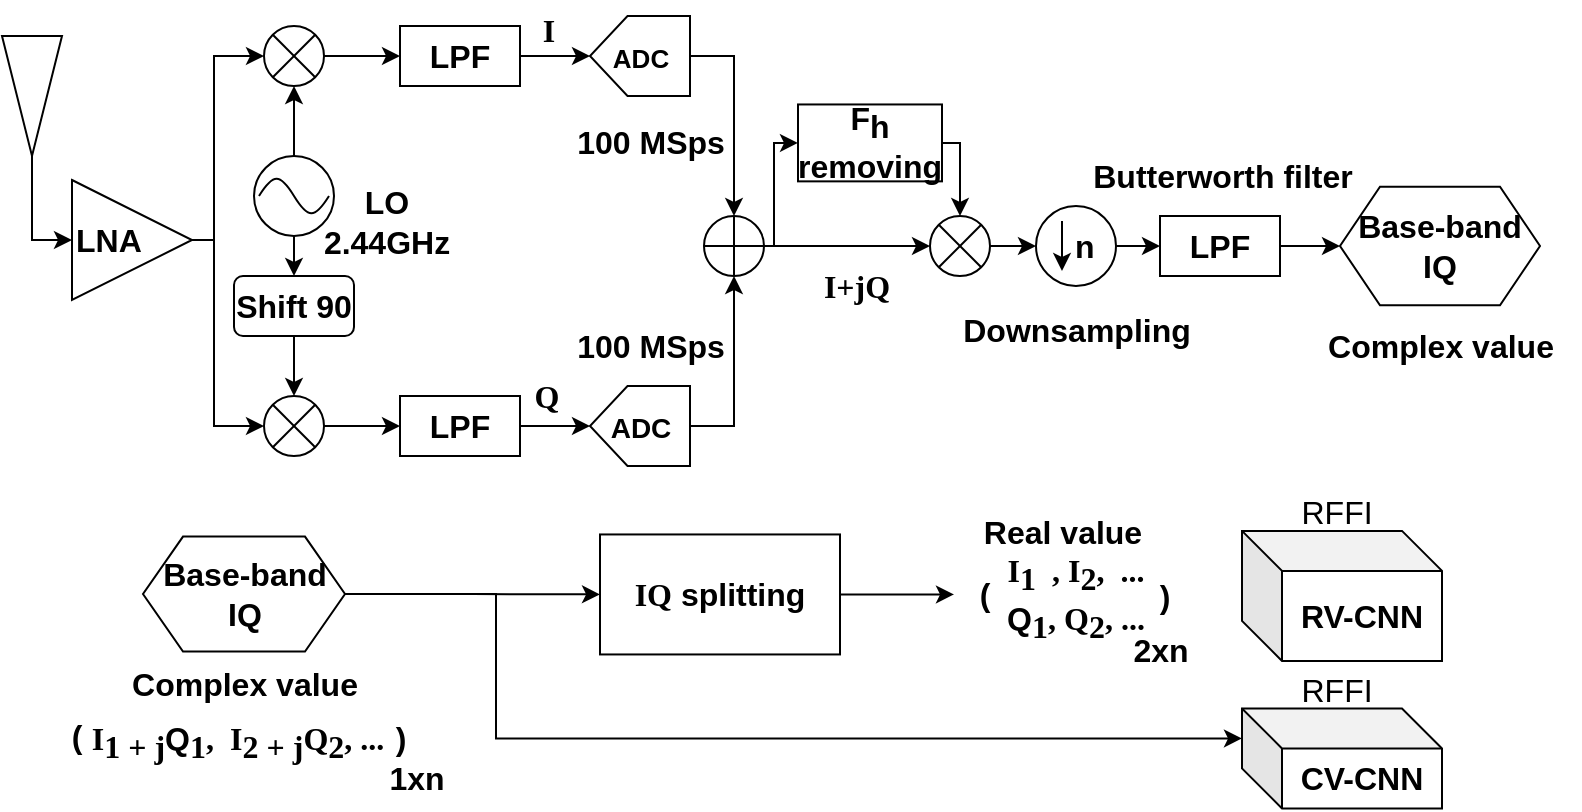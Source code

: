 <mxfile version="23.1.2" type="github">
  <diagram name="Page-1" id="2YBvvXClWsGukQMizWep">
    <mxGraphModel dx="1186" dy="660" grid="1" gridSize="10" guides="1" tooltips="1" connect="1" arrows="1" fold="1" page="1" pageScale="1" pageWidth="850" pageHeight="1100" math="0" shadow="0">
      <root>
        <mxCell id="0" />
        <mxCell id="1" parent="0" />
        <mxCell id="MCohfSdGYtcVFteW_mZE-78" style="edgeStyle=orthogonalEdgeStyle;rounded=0;orthogonalLoop=1;jettySize=auto;html=1;exitX=1;exitY=0.5;exitDx=0;exitDy=0;entryX=0;entryY=0.5;entryDx=0;entryDy=0;fontSize=16;fontStyle=1" parent="1" source="MCohfSdGYtcVFteW_mZE-2" target="MCohfSdGYtcVFteW_mZE-4" edge="1">
          <mxGeometry relative="1" as="geometry" />
        </mxCell>
        <mxCell id="MCohfSdGYtcVFteW_mZE-2" value="" style="triangle;whiteSpace=wrap;html=1;rotation=90;fontSize=16;fontStyle=1" parent="1" vertex="1">
          <mxGeometry x="-12" y="275" width="60" height="30" as="geometry" />
        </mxCell>
        <mxCell id="MCohfSdGYtcVFteW_mZE-27" style="edgeStyle=orthogonalEdgeStyle;rounded=0;orthogonalLoop=1;jettySize=auto;html=1;exitX=1;exitY=0.5;exitDx=0;exitDy=0;entryX=0;entryY=0.5;entryDx=0;entryDy=0;fontSize=16;fontStyle=1" parent="1" source="MCohfSdGYtcVFteW_mZE-4" target="MCohfSdGYtcVFteW_mZE-12" edge="1">
          <mxGeometry relative="1" as="geometry">
            <mxPoint x="96" y="390" as="targetPoint" />
            <Array as="points">
              <mxPoint x="109" y="362" />
              <mxPoint x="109" y="455" />
            </Array>
          </mxGeometry>
        </mxCell>
        <mxCell id="MCohfSdGYtcVFteW_mZE-75" style="edgeStyle=orthogonalEdgeStyle;rounded=0;orthogonalLoop=1;jettySize=auto;html=1;exitX=1;exitY=0.5;exitDx=0;exitDy=0;entryX=0;entryY=0.5;entryDx=0;entryDy=0;fontSize=16;fontStyle=1" parent="1" source="MCohfSdGYtcVFteW_mZE-4" target="MCohfSdGYtcVFteW_mZE-6" edge="1">
          <mxGeometry relative="1" as="geometry">
            <Array as="points">
              <mxPoint x="109" y="362" />
              <mxPoint x="109" y="270" />
            </Array>
          </mxGeometry>
        </mxCell>
        <mxCell id="MCohfSdGYtcVFteW_mZE-4" value="&lt;font style=&quot;font-size: 16px;&quot;&gt;LNA&lt;/font&gt;" style="triangle;whiteSpace=wrap;html=1;align=left;fontSize=16;fontStyle=1" parent="1" vertex="1">
          <mxGeometry x="38" y="332" width="60" height="60" as="geometry" />
        </mxCell>
        <mxCell id="MCohfSdGYtcVFteW_mZE-10" value="" style="group;fontSize=16;fontStyle=1" parent="1" vertex="1" connectable="0">
          <mxGeometry x="134" y="255" width="30" height="30" as="geometry" />
        </mxCell>
        <mxCell id="MCohfSdGYtcVFteW_mZE-6" value="" style="ellipse;whiteSpace=wrap;html=1;aspect=fixed;fontSize=16;fontStyle=1" parent="MCohfSdGYtcVFteW_mZE-10" vertex="1">
          <mxGeometry width="30" height="30" as="geometry" />
        </mxCell>
        <mxCell id="MCohfSdGYtcVFteW_mZE-8" style="edgeStyle=none;rounded=0;orthogonalLoop=1;jettySize=auto;html=1;exitX=0;exitY=0;exitDx=0;exitDy=0;entryX=1;entryY=1;entryDx=0;entryDy=0;endArrow=none;endFill=0;fontSize=16;fontStyle=1" parent="MCohfSdGYtcVFteW_mZE-10" source="MCohfSdGYtcVFteW_mZE-6" target="MCohfSdGYtcVFteW_mZE-6" edge="1">
          <mxGeometry relative="1" as="geometry" />
        </mxCell>
        <mxCell id="MCohfSdGYtcVFteW_mZE-9" style="edgeStyle=none;rounded=0;orthogonalLoop=1;jettySize=auto;html=1;exitX=1;exitY=0;exitDx=0;exitDy=0;entryX=0;entryY=1;entryDx=0;entryDy=0;endArrow=none;endFill=0;fontSize=16;fontStyle=1" parent="MCohfSdGYtcVFteW_mZE-10" source="MCohfSdGYtcVFteW_mZE-6" target="MCohfSdGYtcVFteW_mZE-6" edge="1">
          <mxGeometry relative="1" as="geometry" />
        </mxCell>
        <mxCell id="MCohfSdGYtcVFteW_mZE-11" value="" style="group;fontSize=16;fontStyle=1" parent="1" vertex="1" connectable="0">
          <mxGeometry x="134" y="440" width="30" height="30" as="geometry" />
        </mxCell>
        <mxCell id="MCohfSdGYtcVFteW_mZE-12" value="" style="ellipse;whiteSpace=wrap;html=1;aspect=fixed;fontSize=16;fontStyle=1" parent="MCohfSdGYtcVFteW_mZE-11" vertex="1">
          <mxGeometry width="30" height="30" as="geometry" />
        </mxCell>
        <mxCell id="MCohfSdGYtcVFteW_mZE-13" style="edgeStyle=none;rounded=0;orthogonalLoop=1;jettySize=auto;html=1;exitX=0;exitY=0;exitDx=0;exitDy=0;entryX=1;entryY=1;entryDx=0;entryDy=0;endArrow=none;endFill=0;fontSize=16;fontStyle=1" parent="MCohfSdGYtcVFteW_mZE-11" source="MCohfSdGYtcVFteW_mZE-12" target="MCohfSdGYtcVFteW_mZE-12" edge="1">
          <mxGeometry relative="1" as="geometry" />
        </mxCell>
        <mxCell id="MCohfSdGYtcVFteW_mZE-14" style="edgeStyle=none;rounded=0;orthogonalLoop=1;jettySize=auto;html=1;exitX=1;exitY=0;exitDx=0;exitDy=0;entryX=0;entryY=1;entryDx=0;entryDy=0;endArrow=none;endFill=0;fontSize=16;fontStyle=1" parent="MCohfSdGYtcVFteW_mZE-11" source="MCohfSdGYtcVFteW_mZE-12" target="MCohfSdGYtcVFteW_mZE-12" edge="1">
          <mxGeometry relative="1" as="geometry" />
        </mxCell>
        <mxCell id="MCohfSdGYtcVFteW_mZE-25" style="edgeStyle=none;rounded=0;orthogonalLoop=1;jettySize=auto;html=1;exitX=0.5;exitY=1;exitDx=0;exitDy=0;entryX=0.5;entryY=0;entryDx=0;entryDy=0;fontSize=16;fontStyle=1" parent="1" source="MCohfSdGYtcVFteW_mZE-15" target="MCohfSdGYtcVFteW_mZE-12" edge="1">
          <mxGeometry relative="1" as="geometry" />
        </mxCell>
        <mxCell id="MCohfSdGYtcVFteW_mZE-15" value="Shift 90" style="rounded=1;whiteSpace=wrap;html=1;fontSize=16;fontStyle=1" parent="1" vertex="1">
          <mxGeometry x="119" y="380" width="60" height="30" as="geometry" />
        </mxCell>
        <mxCell id="MCohfSdGYtcVFteW_mZE-22" style="edgeStyle=none;rounded=0;orthogonalLoop=1;jettySize=auto;html=1;exitX=0.5;exitY=0;exitDx=0;exitDy=0;entryX=0.5;entryY=1;entryDx=0;entryDy=0;fontSize=16;fontStyle=1" parent="1" source="MCohfSdGYtcVFteW_mZE-16" target="MCohfSdGYtcVFteW_mZE-6" edge="1">
          <mxGeometry relative="1" as="geometry" />
        </mxCell>
        <mxCell id="MCohfSdGYtcVFteW_mZE-26" style="edgeStyle=none;rounded=0;orthogonalLoop=1;jettySize=auto;html=1;exitX=0.5;exitY=1;exitDx=0;exitDy=0;entryX=0.5;entryY=0;entryDx=0;entryDy=0;fontSize=16;fontStyle=1" parent="1" source="MCohfSdGYtcVFteW_mZE-16" target="MCohfSdGYtcVFteW_mZE-15" edge="1">
          <mxGeometry relative="1" as="geometry" />
        </mxCell>
        <mxCell id="MCohfSdGYtcVFteW_mZE-20" value="LO &lt;br style=&quot;font-size: 16px;&quot;&gt;2.44GHz" style="text;html=1;align=center;verticalAlign=middle;resizable=0;points=[];autosize=1;strokeColor=none;fillColor=none;fontSize=16;fontStyle=1" parent="1" vertex="1">
          <mxGeometry x="150" y="328" width="90" height="50" as="geometry" />
        </mxCell>
        <mxCell id="MCohfSdGYtcVFteW_mZE-37" style="edgeStyle=none;rounded=0;orthogonalLoop=1;jettySize=auto;html=1;exitX=1;exitY=0.5;exitDx=0;exitDy=0;fontSize=16;fontStyle=1" parent="1" source="MCohfSdGYtcVFteW_mZE-28" target="MCohfSdGYtcVFteW_mZE-35" edge="1">
          <mxGeometry relative="1" as="geometry" />
        </mxCell>
        <mxCell id="MCohfSdGYtcVFteW_mZE-28" value="LPF" style="rounded=0;whiteSpace=wrap;html=1;fontSize=16;fontStyle=1" parent="1" vertex="1">
          <mxGeometry x="202" y="255" width="60" height="30" as="geometry" />
        </mxCell>
        <mxCell id="MCohfSdGYtcVFteW_mZE-38" style="edgeStyle=none;rounded=0;orthogonalLoop=1;jettySize=auto;html=1;exitX=1;exitY=0.5;exitDx=0;exitDy=0;fontSize=16;fontStyle=1" parent="1" source="MCohfSdGYtcVFteW_mZE-29" target="MCohfSdGYtcVFteW_mZE-36" edge="1">
          <mxGeometry relative="1" as="geometry" />
        </mxCell>
        <mxCell id="MCohfSdGYtcVFteW_mZE-29" value="LPF" style="rounded=0;whiteSpace=wrap;html=1;fontSize=16;fontStyle=1" parent="1" vertex="1">
          <mxGeometry x="202" y="440" width="60" height="30" as="geometry" />
        </mxCell>
        <mxCell id="MCohfSdGYtcVFteW_mZE-30" style="edgeStyle=none;rounded=0;orthogonalLoop=1;jettySize=auto;html=1;exitX=1;exitY=0.5;exitDx=0;exitDy=0;entryX=0;entryY=0.5;entryDx=0;entryDy=0;fontSize=16;fontStyle=1" parent="1" source="MCohfSdGYtcVFteW_mZE-6" target="MCohfSdGYtcVFteW_mZE-28" edge="1">
          <mxGeometry relative="1" as="geometry" />
        </mxCell>
        <mxCell id="MCohfSdGYtcVFteW_mZE-31" style="edgeStyle=none;rounded=0;orthogonalLoop=1;jettySize=auto;html=1;exitX=1;exitY=0.5;exitDx=0;exitDy=0;entryX=0;entryY=0.5;entryDx=0;entryDy=0;fontSize=16;fontStyle=1" parent="1" source="MCohfSdGYtcVFteW_mZE-12" target="MCohfSdGYtcVFteW_mZE-29" edge="1">
          <mxGeometry relative="1" as="geometry" />
        </mxCell>
        <mxCell id="MCohfSdGYtcVFteW_mZE-33" value="" style="shape=offPageConnector;whiteSpace=wrap;html=1;rotation=90;fontSize=16;fontStyle=1" parent="1" vertex="1">
          <mxGeometry x="302" y="245" width="40" height="50" as="geometry" />
        </mxCell>
        <mxCell id="MCohfSdGYtcVFteW_mZE-34" value="" style="shape=offPageConnector;whiteSpace=wrap;html=1;rotation=90;fontSize=16;fontStyle=1" parent="1" vertex="1">
          <mxGeometry x="302" y="430" width="40" height="50" as="geometry" />
        </mxCell>
        <mxCell id="MCohfSdGYtcVFteW_mZE-50" style="edgeStyle=orthogonalEdgeStyle;rounded=0;orthogonalLoop=1;jettySize=auto;html=1;entryX=0;entryY=0;entryDx=0;entryDy=0;fontSize=16;fontStyle=1" parent="1" source="MCohfSdGYtcVFteW_mZE-35" target="MCohfSdGYtcVFteW_mZE-47" edge="1">
          <mxGeometry relative="1" as="geometry">
            <Array as="points">
              <mxPoint x="369" y="270" />
              <mxPoint x="369" y="350" />
            </Array>
          </mxGeometry>
        </mxCell>
        <mxCell id="MCohfSdGYtcVFteW_mZE-35" value="&lt;font style=&quot;font-size: 13px;&quot;&gt;ADC&lt;/font&gt;" style="text;html=1;align=center;verticalAlign=middle;resizable=0;points=[];autosize=1;strokeColor=none;fillColor=none;fontSize=16;fontStyle=1" parent="1" vertex="1">
          <mxGeometry x="297" y="255" width="50" height="30" as="geometry" />
        </mxCell>
        <mxCell id="MCohfSdGYtcVFteW_mZE-51" style="edgeStyle=orthogonalEdgeStyle;rounded=0;orthogonalLoop=1;jettySize=auto;html=1;entryX=1;entryY=1;entryDx=0;entryDy=0;fontSize=16;fontStyle=1" parent="1" source="MCohfSdGYtcVFteW_mZE-36" target="MCohfSdGYtcVFteW_mZE-47" edge="1">
          <mxGeometry relative="1" as="geometry">
            <Array as="points">
              <mxPoint x="369" y="455" />
              <mxPoint x="369" y="380" />
            </Array>
          </mxGeometry>
        </mxCell>
        <mxCell id="MCohfSdGYtcVFteW_mZE-36" value="&lt;font style=&quot;font-size: 14px;&quot;&gt;ADC&lt;/font&gt;" style="text;html=1;align=center;verticalAlign=middle;resizable=0;points=[];autosize=1;strokeColor=none;fillColor=none;fontSize=16;fontStyle=1" parent="1" vertex="1">
          <mxGeometry x="297" y="440" width="50" height="30" as="geometry" />
        </mxCell>
        <mxCell id="MCohfSdGYtcVFteW_mZE-39" value="&lt;font face=&quot;Verdana&quot; style=&quot;font-size: 16px;&quot;&gt;I&lt;/font&gt;" style="text;html=1;align=center;verticalAlign=middle;resizable=0;points=[];autosize=1;strokeColor=none;fillColor=none;fontSize=16;fontStyle=1" parent="1" vertex="1">
          <mxGeometry x="261" y="242" width="30" height="30" as="geometry" />
        </mxCell>
        <mxCell id="MCohfSdGYtcVFteW_mZE-40" value="&lt;font face=&quot;Verdana&quot; style=&quot;font-size: 16px;&quot;&gt;Q&lt;/font&gt;" style="text;html=1;align=center;verticalAlign=middle;resizable=0;points=[];autosize=1;strokeColor=none;fillColor=none;fontSize=16;fontStyle=1" parent="1" vertex="1">
          <mxGeometry x="255" y="425" width="40" height="30" as="geometry" />
        </mxCell>
        <mxCell id="MCohfSdGYtcVFteW_mZE-41" value="100 MSps" style="text;html=1;align=center;verticalAlign=middle;resizable=0;points=[];autosize=1;strokeColor=none;fillColor=none;fontSize=16;fontStyle=1" parent="1" vertex="1">
          <mxGeometry x="277" y="298.45" width="100" height="30" as="geometry" />
        </mxCell>
        <mxCell id="MCohfSdGYtcVFteW_mZE-42" value="100 MSps" style="text;html=1;align=center;verticalAlign=middle;resizable=0;points=[];autosize=1;strokeColor=none;fillColor=none;fontSize=16;fontStyle=1" parent="1" vertex="1">
          <mxGeometry x="277" y="400" width="100" height="30" as="geometry" />
        </mxCell>
        <mxCell id="MCohfSdGYtcVFteW_mZE-43" value="" style="group;fontSize=16;fontStyle=1" parent="1" vertex="1" connectable="0">
          <mxGeometry x="129" y="320" width="40" height="40" as="geometry" />
        </mxCell>
        <mxCell id="MCohfSdGYtcVFteW_mZE-16" value="" style="ellipse;whiteSpace=wrap;html=1;aspect=fixed;fontSize=16;fontStyle=1" parent="MCohfSdGYtcVFteW_mZE-43" vertex="1">
          <mxGeometry width="40" height="40" as="geometry" />
        </mxCell>
        <mxCell id="MCohfSdGYtcVFteW_mZE-19" value="" style="pointerEvents=1;verticalLabelPosition=bottom;shadow=0;dashed=0;align=center;html=1;verticalAlign=top;shape=mxgraph.electrical.waveforms.sine_wave;fontSize=16;fontStyle=1" parent="MCohfSdGYtcVFteW_mZE-43" vertex="1">
          <mxGeometry x="2.5" y="8.45" width="35" height="23.09" as="geometry" />
        </mxCell>
        <mxCell id="MCohfSdGYtcVFteW_mZE-74" style="edgeStyle=orthogonalEdgeStyle;rounded=0;orthogonalLoop=1;jettySize=auto;html=1;exitX=1;exitY=0.5;exitDx=0;exitDy=0;entryX=0;entryY=0.5;entryDx=0;entryDy=0;fontSize=16;fontStyle=1" parent="1" source="MCohfSdGYtcVFteW_mZE-44" target="MCohfSdGYtcVFteW_mZE-73" edge="1">
          <mxGeometry relative="1" as="geometry">
            <mxPoint x="604.0" y="365" as="targetPoint" />
          </mxGeometry>
        </mxCell>
        <mxCell id="MCohfSdGYtcVFteW_mZE-46" value="" style="group;rotation=45;fontSize=16;fontStyle=1" parent="1" vertex="1" connectable="0">
          <mxGeometry x="354" y="350" width="30" height="30" as="geometry" />
        </mxCell>
        <mxCell id="MCohfSdGYtcVFteW_mZE-47" value="" style="ellipse;whiteSpace=wrap;html=1;aspect=fixed;rotation=45;fontSize=16;fontStyle=1" parent="MCohfSdGYtcVFteW_mZE-46" vertex="1">
          <mxGeometry width="30" height="30" as="geometry" />
        </mxCell>
        <mxCell id="MCohfSdGYtcVFteW_mZE-48" style="edgeStyle=none;rounded=0;orthogonalLoop=1;jettySize=auto;html=1;exitX=0;exitY=0;exitDx=0;exitDy=0;entryX=1;entryY=1;entryDx=0;entryDy=0;endArrow=none;endFill=0;fontSize=16;fontStyle=1" parent="MCohfSdGYtcVFteW_mZE-46" source="MCohfSdGYtcVFteW_mZE-47" target="MCohfSdGYtcVFteW_mZE-47" edge="1">
          <mxGeometry relative="1" as="geometry" />
        </mxCell>
        <mxCell id="MCohfSdGYtcVFteW_mZE-49" style="edgeStyle=none;rounded=0;orthogonalLoop=1;jettySize=auto;html=1;exitX=1;exitY=0;exitDx=0;exitDy=0;entryX=0;entryY=1;entryDx=0;entryDy=0;endArrow=none;endFill=0;fontSize=16;fontStyle=1" parent="MCohfSdGYtcVFteW_mZE-46" source="MCohfSdGYtcVFteW_mZE-47" target="MCohfSdGYtcVFteW_mZE-47" edge="1">
          <mxGeometry relative="1" as="geometry" />
        </mxCell>
        <mxCell id="MCohfSdGYtcVFteW_mZE-52" value="" style="group;fontSize=16;fontStyle=1" parent="1" vertex="1" connectable="0">
          <mxGeometry x="467" y="350" width="30" height="30" as="geometry" />
        </mxCell>
        <mxCell id="MCohfSdGYtcVFteW_mZE-53" value="" style="ellipse;whiteSpace=wrap;html=1;aspect=fixed;fontSize=16;fontStyle=1" parent="MCohfSdGYtcVFteW_mZE-52" vertex="1">
          <mxGeometry width="30" height="30" as="geometry" />
        </mxCell>
        <mxCell id="MCohfSdGYtcVFteW_mZE-54" style="edgeStyle=none;rounded=0;orthogonalLoop=1;jettySize=auto;html=1;exitX=0;exitY=0;exitDx=0;exitDy=0;entryX=1;entryY=1;entryDx=0;entryDy=0;endArrow=none;endFill=0;fontSize=16;fontStyle=1" parent="MCohfSdGYtcVFteW_mZE-52" source="MCohfSdGYtcVFteW_mZE-53" target="MCohfSdGYtcVFteW_mZE-53" edge="1">
          <mxGeometry relative="1" as="geometry" />
        </mxCell>
        <mxCell id="MCohfSdGYtcVFteW_mZE-55" style="edgeStyle=none;rounded=0;orthogonalLoop=1;jettySize=auto;html=1;exitX=1;exitY=0;exitDx=0;exitDy=0;entryX=0;entryY=1;entryDx=0;entryDy=0;endArrow=none;endFill=0;fontSize=16;fontStyle=1" parent="MCohfSdGYtcVFteW_mZE-52" source="MCohfSdGYtcVFteW_mZE-53" target="MCohfSdGYtcVFteW_mZE-53" edge="1">
          <mxGeometry relative="1" as="geometry" />
        </mxCell>
        <mxCell id="MCohfSdGYtcVFteW_mZE-56" style="edgeStyle=orthogonalEdgeStyle;rounded=0;orthogonalLoop=1;jettySize=auto;html=1;exitX=1;exitY=0;exitDx=0;exitDy=0;entryX=0;entryY=0.5;entryDx=0;entryDy=0;fontSize=16;fontStyle=1" parent="1" source="MCohfSdGYtcVFteW_mZE-47" target="MCohfSdGYtcVFteW_mZE-53" edge="1">
          <mxGeometry relative="1" as="geometry" />
        </mxCell>
        <mxCell id="MCohfSdGYtcVFteW_mZE-57" value="&lt;font face=&quot;Times New Roman&quot; style=&quot;font-size: 16px;&quot;&gt;I+jQ&lt;/font&gt;" style="text;html=1;align=center;verticalAlign=middle;resizable=0;points=[];autosize=1;strokeColor=none;fillColor=none;fontSize=16;fontStyle=1" parent="1" vertex="1">
          <mxGeometry x="400" y="370" width="60" height="30" as="geometry" />
        </mxCell>
        <mxCell id="MCohfSdGYtcVFteW_mZE-63" style="edgeStyle=orthogonalEdgeStyle;rounded=0;orthogonalLoop=1;jettySize=auto;html=1;exitX=1;exitY=0.5;exitDx=0;exitDy=0;entryX=0.5;entryY=0;entryDx=0;entryDy=0;fontSize=16;fontStyle=1" parent="1" source="MCohfSdGYtcVFteW_mZE-59" target="MCohfSdGYtcVFteW_mZE-53" edge="1">
          <mxGeometry relative="1" as="geometry">
            <Array as="points">
              <mxPoint x="482" y="313" />
              <mxPoint x="482" y="350" />
            </Array>
          </mxGeometry>
        </mxCell>
        <mxCell id="MCohfSdGYtcVFteW_mZE-59" value="F&lt;sub style=&quot;font-size: 16px;&quot;&gt;h&lt;/sub&gt; removing" style="rounded=0;whiteSpace=wrap;html=1;fontSize=16;fontStyle=1" parent="1" vertex="1">
          <mxGeometry x="401" y="294.23" width="72" height="38.45" as="geometry" />
        </mxCell>
        <mxCell id="MCohfSdGYtcVFteW_mZE-62" style="edgeStyle=orthogonalEdgeStyle;rounded=0;orthogonalLoop=1;jettySize=auto;html=1;exitX=1;exitY=0;exitDx=0;exitDy=0;entryX=0;entryY=0.5;entryDx=0;entryDy=0;fontSize=16;fontStyle=1" parent="1" source="MCohfSdGYtcVFteW_mZE-47" target="MCohfSdGYtcVFteW_mZE-59" edge="1">
          <mxGeometry relative="1" as="geometry">
            <Array as="points">
              <mxPoint x="389" y="365" />
              <mxPoint x="389" y="313" />
            </Array>
          </mxGeometry>
        </mxCell>
        <mxCell id="MCohfSdGYtcVFteW_mZE-64" style="edgeStyle=orthogonalEdgeStyle;rounded=0;orthogonalLoop=1;jettySize=auto;html=1;exitX=1;exitY=0.5;exitDx=0;exitDy=0;fontSize=16;fontStyle=1" parent="1" source="MCohfSdGYtcVFteW_mZE-53" target="MCohfSdGYtcVFteW_mZE-44" edge="1">
          <mxGeometry relative="1" as="geometry" />
        </mxCell>
        <mxCell id="MCohfSdGYtcVFteW_mZE-68" value="Downsampling" style="text;html=1;align=center;verticalAlign=middle;resizable=0;points=[];autosize=1;strokeColor=none;fillColor=none;fontSize=16;fontStyle=1" parent="1" vertex="1">
          <mxGeometry x="470" y="392" width="140" height="30" as="geometry" />
        </mxCell>
        <mxCell id="MCohfSdGYtcVFteW_mZE-80" style="edgeStyle=orthogonalEdgeStyle;rounded=0;orthogonalLoop=1;jettySize=auto;html=1;exitX=1;exitY=0.5;exitDx=0;exitDy=0;entryX=0;entryY=0.5;entryDx=0;entryDy=0;fontSize=16;fontStyle=1" parent="1" source="MCohfSdGYtcVFteW_mZE-73" target="MCohfSdGYtcVFteW_mZE-94" edge="1">
          <mxGeometry relative="1" as="geometry">
            <mxPoint x="668.0" y="364.995" as="targetPoint" />
            <mxPoint x="628.0" y="365" as="sourcePoint" />
          </mxGeometry>
        </mxCell>
        <mxCell id="MCohfSdGYtcVFteW_mZE-73" value="LPF" style="rounded=0;whiteSpace=wrap;html=1;fontSize=16;fontStyle=1" parent="1" vertex="1">
          <mxGeometry x="582" y="350" width="60" height="30" as="geometry" />
        </mxCell>
        <mxCell id="MCohfSdGYtcVFteW_mZE-77" value="Butterworth filter" style="text;html=1;align=center;verticalAlign=middle;resizable=0;points=[];autosize=1;strokeColor=none;fillColor=none;fontSize=16;fontStyle=1" parent="1" vertex="1">
          <mxGeometry x="538" y="315" width="150" height="30" as="geometry" />
        </mxCell>
        <mxCell id="MCohfSdGYtcVFteW_mZE-101" value="" style="edgeStyle=orthogonalEdgeStyle;rounded=0;orthogonalLoop=1;jettySize=auto;html=1;fontSize=16;fontStyle=1" parent="1" source="MCohfSdGYtcVFteW_mZE-93" target="MCohfSdGYtcVFteW_mZE-100" edge="1">
          <mxGeometry relative="1" as="geometry" />
        </mxCell>
        <mxCell id="MCohfSdGYtcVFteW_mZE-93" value="Base-band&lt;br style=&quot;font-size: 16px;&quot;&gt;IQ" style="shape=hexagon;perimeter=hexagonPerimeter2;whiteSpace=wrap;html=1;fixedSize=1;fontSize=16;fontStyle=1" parent="1" vertex="1">
          <mxGeometry x="73.5" y="510.28" width="101" height="57.45" as="geometry" />
        </mxCell>
        <mxCell id="MCohfSdGYtcVFteW_mZE-94" value="Base-band&lt;br style=&quot;font-size: 16px;&quot;&gt;IQ" style="shape=hexagon;perimeter=hexagonPerimeter2;whiteSpace=wrap;html=1;fixedSize=1;fontSize=16;fontStyle=1" parent="1" vertex="1">
          <mxGeometry x="672" y="335.39" width="100" height="59.23" as="geometry" />
        </mxCell>
        <mxCell id="MCohfSdGYtcVFteW_mZE-95" value="Complex value" style="text;html=1;align=center;verticalAlign=middle;resizable=0;points=[];autosize=1;strokeColor=none;fillColor=none;fontSize=16;fontStyle=1" parent="1" vertex="1">
          <mxGeometry x="652" y="400" width="140" height="30" as="geometry" />
        </mxCell>
        <mxCell id="MCohfSdGYtcVFteW_mZE-98" value="Complex value" style="text;html=1;align=center;verticalAlign=middle;resizable=0;points=[];autosize=1;strokeColor=none;fillColor=none;fontSize=16;fontStyle=1" parent="1" vertex="1">
          <mxGeometry x="54" y="569.22" width="140" height="30" as="geometry" />
        </mxCell>
        <mxCell id="MCohfSdGYtcVFteW_mZE-108" style="edgeStyle=orthogonalEdgeStyle;rounded=0;orthogonalLoop=1;jettySize=auto;html=1;exitX=1;exitY=0.5;exitDx=0;exitDy=0;fontSize=16;fontStyle=1" parent="1" source="MCohfSdGYtcVFteW_mZE-100" target="MCohfSdGYtcVFteW_mZE-104" edge="1">
          <mxGeometry relative="1" as="geometry" />
        </mxCell>
        <mxCell id="MCohfSdGYtcVFteW_mZE-100" value="&lt;font style=&quot;border-color: var(--border-color);&quot; face=&quot;Times New Roman&quot;&gt;IQ&lt;/font&gt;&amp;nbsp;splitting" style="whiteSpace=wrap;html=1;fontSize=16;fontStyle=1" parent="1" vertex="1">
          <mxGeometry x="302" y="509.225" width="120" height="60" as="geometry" />
        </mxCell>
        <mxCell id="MCohfSdGYtcVFteW_mZE-110" value="Real value" style="text;html=1;align=center;verticalAlign=middle;resizable=0;points=[];autosize=1;strokeColor=none;fillColor=none;fontSize=16;fontStyle=1" parent="1" vertex="1">
          <mxGeometry x="483" y="493" width="100" height="30" as="geometry" />
        </mxCell>
        <mxCell id="3jCAR0RqgsVT-A8-6bMD-2" value="" style="group;fontSize=16;fontStyle=1" vertex="1" connectable="0" parent="1">
          <mxGeometry x="520" y="345" width="40" height="40" as="geometry" />
        </mxCell>
        <mxCell id="MCohfSdGYtcVFteW_mZE-44" value="&lt;font style=&quot;font-size: 16px;&quot;&gt;&amp;nbsp; n&lt;/font&gt;" style="ellipse;whiteSpace=wrap;html=1;aspect=fixed;fontSize=16;fontStyle=1" parent="3jCAR0RqgsVT-A8-6bMD-2" vertex="1">
          <mxGeometry width="40" height="40" as="geometry" />
        </mxCell>
        <mxCell id="MCohfSdGYtcVFteW_mZE-65" value="" style="endArrow=classic;html=1;rounded=0;fontSize=16;fontStyle=1" parent="3jCAR0RqgsVT-A8-6bMD-2" edge="1">
          <mxGeometry width="50" height="50" relative="1" as="geometry">
            <mxPoint x="13" y="7.5" as="sourcePoint" />
            <mxPoint x="13" y="32.5" as="targetPoint" />
          </mxGeometry>
        </mxCell>
        <mxCell id="3jCAR0RqgsVT-A8-6bMD-4" value="&lt;font style=&quot;font-size: 16px;&quot;&gt;(&lt;/font&gt;" style="text;html=1;align=center;verticalAlign=middle;resizable=0;points=[];autosize=1;strokeColor=none;fillColor=none;fontSize=16;fontStyle=1" vertex="1" parent="1">
          <mxGeometry x="25" y="595.22" width="30" height="30" as="geometry" />
        </mxCell>
        <mxCell id="3jCAR0RqgsVT-A8-6bMD-7" value="&lt;span style=&quot;font-size: 16px;&quot;&gt;)&lt;/span&gt;" style="text;html=1;align=center;verticalAlign=middle;resizable=0;points=[];autosize=1;strokeColor=none;fillColor=none;fontSize=16;fontStyle=1" vertex="1" parent="1">
          <mxGeometry x="187.421" y="596.22" width="30" height="30" as="geometry" />
        </mxCell>
        <mxCell id="3jCAR0RqgsVT-A8-6bMD-6" value="&lt;font face=&quot;Times New Roman&quot; style=&quot;font-size: 16px;&quot;&gt;I&lt;sub style=&quot;font-size: 16px;&quot;&gt;1 + j&lt;/sub&gt;&lt;/font&gt;Q&lt;sub style=&quot;border-color: var(--border-color); font-family: &amp;quot;Times New Roman&amp;quot;; font-size: 16px;&quot;&gt;1&lt;/sub&gt;&lt;font face=&quot;Times New Roman&quot; style=&quot;font-size: 16px;&quot;&gt;,&amp;nbsp; I&lt;sub style=&quot;font-size: 16px;&quot;&gt;2 + j&lt;/sub&gt;&lt;/font&gt;&lt;span style=&quot;font-family: &amp;quot;Times New Roman&amp;quot;; font-size: 16px;&quot;&gt;Q&lt;/span&gt;&lt;sub style=&quot;border-color: var(--border-color); font-family: &amp;quot;Times New Roman&amp;quot;; font-size: 16px;&quot;&gt;2&lt;/sub&gt;&lt;span style=&quot;font-family: &amp;quot;Times New Roman&amp;quot;; font-size: 16px;&quot;&gt;, ...&lt;/span&gt;" style="text;html=1;strokeColor=none;fillColor=none;align=center;verticalAlign=middle;whiteSpace=wrap;rounded=0;fontSize=16;fontStyle=1" vertex="1" parent="1">
          <mxGeometry x="31.58" y="598.22" width="178.42" height="30" as="geometry" />
        </mxCell>
        <mxCell id="3jCAR0RqgsVT-A8-6bMD-9" value="1xn" style="text;html=1;align=center;verticalAlign=middle;resizable=0;points=[];autosize=1;strokeColor=none;fillColor=none;fontSize=16;fontStyle=1" vertex="1" parent="1">
          <mxGeometry x="185" y="616.22" width="50" height="30" as="geometry" />
        </mxCell>
        <mxCell id="3jCAR0RqgsVT-A8-6bMD-14" value="CV-CNN" style="shape=cube;whiteSpace=wrap;html=1;boundedLbl=1;backgroundOutline=1;darkOpacity=0.05;darkOpacity2=0.1;fontSize=16;fontStyle=1" vertex="1" parent="1">
          <mxGeometry x="623" y="596.22" width="100" height="50" as="geometry" />
        </mxCell>
        <mxCell id="3jCAR0RqgsVT-A8-6bMD-8" value="2xn" style="text;html=1;align=center;verticalAlign=middle;resizable=0;points=[];autosize=1;strokeColor=none;fillColor=none;fontSize=16;fontStyle=1" vertex="1" parent="1">
          <mxGeometry x="556.79" y="552" width="50" height="30" as="geometry" />
        </mxCell>
        <mxCell id="MCohfSdGYtcVFteW_mZE-104" value="&lt;font style=&quot;font-size: 16px;&quot;&gt;(&lt;/font&gt;" style="text;html=1;align=center;verticalAlign=middle;resizable=0;points=[];autosize=1;strokeColor=none;fillColor=none;fontSize=16;fontStyle=1" parent="1" vertex="1">
          <mxGeometry x="479" y="524.22" width="30" height="30" as="geometry" />
        </mxCell>
        <mxCell id="3jCAR0RqgsVT-A8-6bMD-13" value="RV-CNN" style="shape=cube;whiteSpace=wrap;html=1;boundedLbl=1;backgroundOutline=1;darkOpacity=0.05;darkOpacity2=0.1;fontSize=16;fontStyle=1" vertex="1" parent="1">
          <mxGeometry x="623" y="507.45" width="100" height="65" as="geometry" />
        </mxCell>
        <mxCell id="MCohfSdGYtcVFteW_mZE-96" value="&lt;font face=&quot;Times New Roman&quot; style=&quot;font-size: 16px;&quot;&gt;I&lt;sub style=&quot;font-size: 16px;&quot;&gt;1&amp;nbsp;&amp;nbsp;&lt;/sub&gt;, I&lt;sub style=&quot;font-size: 16px;&quot;&gt;2&lt;/sub&gt;,&amp;nbsp; ...&lt;br style=&quot;font-size: 16px;&quot;&gt;&lt;/font&gt;Q&lt;sub style=&quot;border-color: var(--border-color); font-family: &amp;quot;Times New Roman&amp;quot;; font-size: 16px;&quot;&gt;1&lt;/sub&gt;&lt;span style=&quot;font-family: &amp;quot;Times New Roman&amp;quot;; font-size: 16px;&quot;&gt;, Q&lt;/span&gt;&lt;sub style=&quot;border-color: var(--border-color); font-family: &amp;quot;Times New Roman&amp;quot;; font-size: 16px;&quot;&gt;2&lt;/sub&gt;&lt;span style=&quot;font-family: &amp;quot;Times New Roman&amp;quot;; font-size: 16px;&quot;&gt;, ...&lt;/span&gt;" style="text;html=1;strokeColor=none;fillColor=none;align=center;verticalAlign=middle;whiteSpace=wrap;rounded=0;fontSize=16;fontStyle=1" parent="1" vertex="1">
          <mxGeometry x="496" y="525.95" width="88.421" height="30" as="geometry" />
        </mxCell>
        <mxCell id="MCohfSdGYtcVFteW_mZE-105" value="&lt;span style=&quot;font-size: 16px;&quot;&gt;)&lt;/span&gt;" style="text;html=1;align=center;verticalAlign=middle;resizable=0;points=[];autosize=1;strokeColor=none;fillColor=none;fontSize=16;fontStyle=1" parent="1" vertex="1">
          <mxGeometry x="568.789" y="524.95" width="30" height="30" as="geometry" />
        </mxCell>
        <mxCell id="3jCAR0RqgsVT-A8-6bMD-22" style="edgeStyle=orthogonalEdgeStyle;rounded=0;orthogonalLoop=1;jettySize=auto;html=1;exitX=1;exitY=0.5;exitDx=0;exitDy=0;entryX=0;entryY=0;entryDx=0;entryDy=15;entryPerimeter=0;" edge="1" parent="1" source="MCohfSdGYtcVFteW_mZE-93" target="3jCAR0RqgsVT-A8-6bMD-14">
          <mxGeometry relative="1" as="geometry">
            <Array as="points">
              <mxPoint x="250" y="539" />
              <mxPoint x="250" y="611" />
            </Array>
          </mxGeometry>
        </mxCell>
        <mxCell id="3jCAR0RqgsVT-A8-6bMD-23" value="&lt;font style=&quot;font-size: 16px;&quot;&gt;RFFI&lt;/font&gt;" style="text;html=1;align=center;verticalAlign=middle;resizable=0;points=[];autosize=1;strokeColor=none;fillColor=none;" vertex="1" parent="1">
          <mxGeometry x="640" y="483.28" width="60" height="30" as="geometry" />
        </mxCell>
        <mxCell id="3jCAR0RqgsVT-A8-6bMD-24" value="&lt;font style=&quot;font-size: 16px;&quot;&gt;RFFI&lt;/font&gt;" style="text;html=1;align=center;verticalAlign=middle;resizable=0;points=[];autosize=1;strokeColor=none;fillColor=none;" vertex="1" parent="1">
          <mxGeometry x="640" y="572.45" width="60" height="30" as="geometry" />
        </mxCell>
      </root>
    </mxGraphModel>
  </diagram>
</mxfile>
